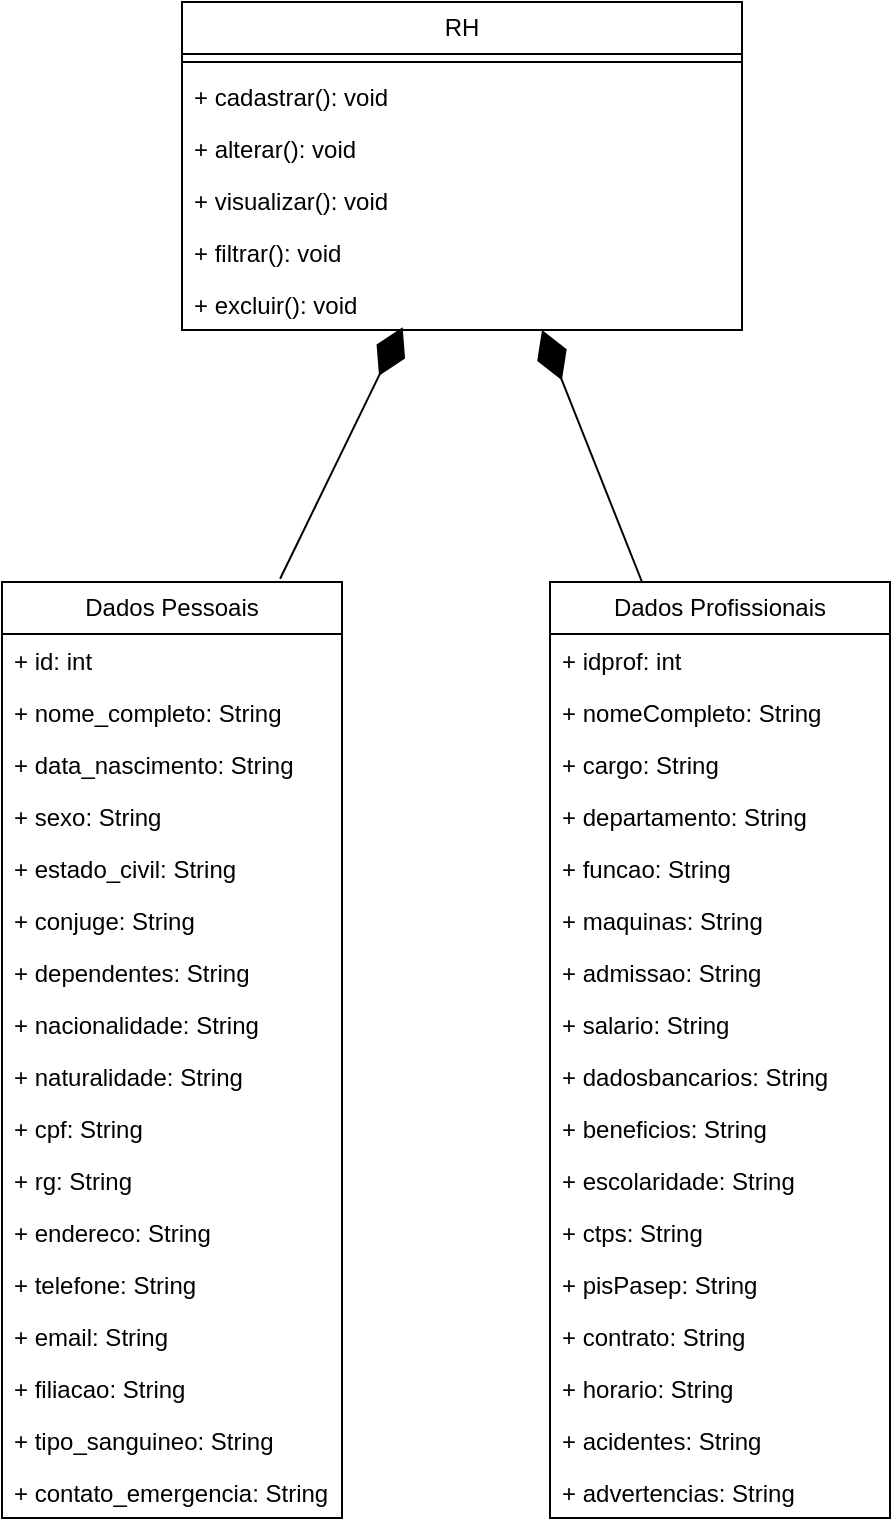 <mxfile version="26.2.14">
  <diagram name="Página-1" id="gpAmnzOWrgP-jRnE_Vyk">
    <mxGraphModel grid="1" page="1" gridSize="10" guides="1" tooltips="1" connect="1" arrows="1" fold="1" pageScale="1" pageWidth="827" pageHeight="1169" math="0" shadow="0">
      <root>
        <mxCell id="0" />
        <mxCell id="1" parent="0" />
        <mxCell id="0EI8jf1DOffIQXZLX4cp-1" value="RH" style="swimlane;fontStyle=0;childLayout=stackLayout;horizontal=1;startSize=26;fillColor=none;horizontalStack=0;resizeParent=1;resizeParentMax=0;resizeLast=0;collapsible=1;marginBottom=0;whiteSpace=wrap;html=1;" vertex="1" parent="1">
          <mxGeometry x="230" y="250" width="280" height="164" as="geometry" />
        </mxCell>
        <mxCell id="0EI8jf1DOffIQXZLX4cp-62" value="" style="line;strokeWidth=1;fillColor=none;align=left;verticalAlign=middle;spacingTop=-1;spacingLeft=3;spacingRight=3;rotatable=0;labelPosition=right;points=[];portConstraint=eastwest;strokeColor=inherit;" vertex="1" parent="0EI8jf1DOffIQXZLX4cp-1">
          <mxGeometry y="26" width="280" height="8" as="geometry" />
        </mxCell>
        <mxCell id="0EI8jf1DOffIQXZLX4cp-2" value="+ cadastrar(): void" style="text;strokeColor=none;fillColor=none;align=left;verticalAlign=top;spacingLeft=4;spacingRight=4;overflow=hidden;rotatable=0;points=[[0,0.5],[1,0.5]];portConstraint=eastwest;whiteSpace=wrap;html=1;" vertex="1" parent="0EI8jf1DOffIQXZLX4cp-1">
          <mxGeometry y="34" width="280" height="26" as="geometry" />
        </mxCell>
        <mxCell id="0EI8jf1DOffIQXZLX4cp-14" value="+ alterar(): void&lt;span style=&quot;white-space: pre;&quot;&gt;&#x9;&lt;/span&gt;&lt;span style=&quot;white-space: pre;&quot;&gt;&#x9;&lt;/span&gt;&lt;div&gt;&lt;br&gt;&lt;/div&gt;" style="text;strokeColor=none;fillColor=none;align=left;verticalAlign=top;spacingLeft=4;spacingRight=4;overflow=hidden;rotatable=0;points=[[0,0.5],[1,0.5]];portConstraint=eastwest;whiteSpace=wrap;html=1;" vertex="1" parent="0EI8jf1DOffIQXZLX4cp-1">
          <mxGeometry y="60" width="280" height="26" as="geometry" />
        </mxCell>
        <mxCell id="0EI8jf1DOffIQXZLX4cp-13" value="+ visualizar(): void&lt;span style=&quot;white-space: pre;&quot;&gt;&#x9;&lt;/span&gt;&lt;span style=&quot;white-space: pre;&quot;&gt;&#x9;&lt;/span&gt;&lt;div&gt;&lt;br&gt;&lt;/div&gt;" style="text;strokeColor=none;fillColor=none;align=left;verticalAlign=top;spacingLeft=4;spacingRight=4;overflow=hidden;rotatable=0;points=[[0,0.5],[1,0.5]];portConstraint=eastwest;whiteSpace=wrap;html=1;" vertex="1" parent="0EI8jf1DOffIQXZLX4cp-1">
          <mxGeometry y="86" width="280" height="26" as="geometry" />
        </mxCell>
        <mxCell id="0EI8jf1DOffIQXZLX4cp-15" value="+ filtrar(): void&lt;span style=&quot;white-space: pre;&quot;&gt;&#x9;&lt;/span&gt;&lt;span style=&quot;white-space: pre;&quot;&gt;&#x9;&lt;/span&gt;&lt;div&gt;&lt;br&gt;&lt;/div&gt;" style="text;strokeColor=none;fillColor=none;align=left;verticalAlign=top;spacingLeft=4;spacingRight=4;overflow=hidden;rotatable=0;points=[[0,0.5],[1,0.5]];portConstraint=eastwest;whiteSpace=wrap;html=1;" vertex="1" parent="0EI8jf1DOffIQXZLX4cp-1">
          <mxGeometry y="112" width="280" height="26" as="geometry" />
        </mxCell>
        <mxCell id="0EI8jf1DOffIQXZLX4cp-63" value="+ excluir(): void&lt;span style=&quot;white-space: pre;&quot;&gt;&#x9;&lt;/span&gt;&lt;span style=&quot;white-space: pre;&quot;&gt;&#x9;&lt;/span&gt;&lt;div&gt;&lt;br&gt;&lt;/div&gt;" style="text;strokeColor=none;fillColor=none;align=left;verticalAlign=top;spacingLeft=4;spacingRight=4;overflow=hidden;rotatable=0;points=[[0,0.5],[1,0.5]];portConstraint=eastwest;whiteSpace=wrap;html=1;" vertex="1" parent="0EI8jf1DOffIQXZLX4cp-1">
          <mxGeometry y="138" width="280" height="26" as="geometry" />
        </mxCell>
        <mxCell id="0EI8jf1DOffIQXZLX4cp-17" value="Dados Pessoais" style="swimlane;fontStyle=0;childLayout=stackLayout;horizontal=1;startSize=26;fillColor=none;horizontalStack=0;resizeParent=1;resizeParentMax=0;resizeLast=0;collapsible=1;marginBottom=0;whiteSpace=wrap;html=1;" vertex="1" parent="1">
          <mxGeometry x="140" y="540" width="170" height="468" as="geometry" />
        </mxCell>
        <mxCell id="0EI8jf1DOffIQXZLX4cp-18" value="+ id: int&lt;div&gt;&lt;span style=&quot;white-space: pre;&quot;&gt;&#x9;&lt;/span&gt;&lt;span style=&quot;white-space: pre;&quot;&gt;&#x9;&lt;/span&gt;&lt;span style=&quot;white-space: pre;&quot;&gt;&#x9;&lt;/span&gt;&lt;span style=&quot;white-space: pre;&quot;&gt;&#x9;&lt;/span&gt;&lt;span style=&quot;white-space: pre;&quot;&gt;&#x9;&lt;/span&gt;&lt;span style=&quot;white-space: pre;&quot;&gt;&#x9;&lt;/span&gt;&lt;br&gt;&lt;/div&gt;" style="text;strokeColor=none;fillColor=none;align=left;verticalAlign=top;spacingLeft=4;spacingRight=4;overflow=hidden;rotatable=0;points=[[0,0.5],[1,0.5]];portConstraint=eastwest;whiteSpace=wrap;html=1;" vertex="1" parent="0EI8jf1DOffIQXZLX4cp-17">
          <mxGeometry y="26" width="170" height="26" as="geometry" />
        </mxCell>
        <mxCell id="0EI8jf1DOffIQXZLX4cp-19" value="+ nome_completo: String" style="text;strokeColor=none;fillColor=none;align=left;verticalAlign=top;spacingLeft=4;spacingRight=4;overflow=hidden;rotatable=0;points=[[0,0.5],[1,0.5]];portConstraint=eastwest;whiteSpace=wrap;html=1;" vertex="1" parent="0EI8jf1DOffIQXZLX4cp-17">
          <mxGeometry y="52" width="170" height="26" as="geometry" />
        </mxCell>
        <mxCell id="0EI8jf1DOffIQXZLX4cp-20" value="+ data_nascimento: String" style="text;strokeColor=none;fillColor=none;align=left;verticalAlign=top;spacingLeft=4;spacingRight=4;overflow=hidden;rotatable=0;points=[[0,0.5],[1,0.5]];portConstraint=eastwest;whiteSpace=wrap;html=1;" vertex="1" parent="0EI8jf1DOffIQXZLX4cp-17">
          <mxGeometry y="78" width="170" height="26" as="geometry" />
        </mxCell>
        <mxCell id="0EI8jf1DOffIQXZLX4cp-25" value="+ sexo: String" style="text;strokeColor=none;fillColor=none;align=left;verticalAlign=top;spacingLeft=4;spacingRight=4;overflow=hidden;rotatable=0;points=[[0,0.5],[1,0.5]];portConstraint=eastwest;whiteSpace=wrap;html=1;" vertex="1" parent="0EI8jf1DOffIQXZLX4cp-17">
          <mxGeometry y="104" width="170" height="26" as="geometry" />
        </mxCell>
        <mxCell id="0EI8jf1DOffIQXZLX4cp-26" value="+ estado_civil: String" style="text;strokeColor=none;fillColor=none;align=left;verticalAlign=top;spacingLeft=4;spacingRight=4;overflow=hidden;rotatable=0;points=[[0,0.5],[1,0.5]];portConstraint=eastwest;whiteSpace=wrap;html=1;" vertex="1" parent="0EI8jf1DOffIQXZLX4cp-17">
          <mxGeometry y="130" width="170" height="26" as="geometry" />
        </mxCell>
        <mxCell id="0EI8jf1DOffIQXZLX4cp-27" value="+ conjuge: String" style="text;strokeColor=none;fillColor=none;align=left;verticalAlign=top;spacingLeft=4;spacingRight=4;overflow=hidden;rotatable=0;points=[[0,0.5],[1,0.5]];portConstraint=eastwest;whiteSpace=wrap;html=1;" vertex="1" parent="0EI8jf1DOffIQXZLX4cp-17">
          <mxGeometry y="156" width="170" height="26" as="geometry" />
        </mxCell>
        <mxCell id="0EI8jf1DOffIQXZLX4cp-28" value="+ dependentes: String" style="text;strokeColor=none;fillColor=none;align=left;verticalAlign=top;spacingLeft=4;spacingRight=4;overflow=hidden;rotatable=0;points=[[0,0.5],[1,0.5]];portConstraint=eastwest;whiteSpace=wrap;html=1;" vertex="1" parent="0EI8jf1DOffIQXZLX4cp-17">
          <mxGeometry y="182" width="170" height="26" as="geometry" />
        </mxCell>
        <mxCell id="0EI8jf1DOffIQXZLX4cp-29" value="+ nacionalidade: String" style="text;strokeColor=none;fillColor=none;align=left;verticalAlign=top;spacingLeft=4;spacingRight=4;overflow=hidden;rotatable=0;points=[[0,0.5],[1,0.5]];portConstraint=eastwest;whiteSpace=wrap;html=1;" vertex="1" parent="0EI8jf1DOffIQXZLX4cp-17">
          <mxGeometry y="208" width="170" height="26" as="geometry" />
        </mxCell>
        <mxCell id="0EI8jf1DOffIQXZLX4cp-30" value="+ naturalidade: String" style="text;strokeColor=none;fillColor=none;align=left;verticalAlign=top;spacingLeft=4;spacingRight=4;overflow=hidden;rotatable=0;points=[[0,0.5],[1,0.5]];portConstraint=eastwest;whiteSpace=wrap;html=1;" vertex="1" parent="0EI8jf1DOffIQXZLX4cp-17">
          <mxGeometry y="234" width="170" height="26" as="geometry" />
        </mxCell>
        <mxCell id="0EI8jf1DOffIQXZLX4cp-31" value="+ cpf: String" style="text;strokeColor=none;fillColor=none;align=left;verticalAlign=top;spacingLeft=4;spacingRight=4;overflow=hidden;rotatable=0;points=[[0,0.5],[1,0.5]];portConstraint=eastwest;whiteSpace=wrap;html=1;" vertex="1" parent="0EI8jf1DOffIQXZLX4cp-17">
          <mxGeometry y="260" width="170" height="26" as="geometry" />
        </mxCell>
        <mxCell id="0EI8jf1DOffIQXZLX4cp-32" value="+ rg: String" style="text;strokeColor=none;fillColor=none;align=left;verticalAlign=top;spacingLeft=4;spacingRight=4;overflow=hidden;rotatable=0;points=[[0,0.5],[1,0.5]];portConstraint=eastwest;whiteSpace=wrap;html=1;" vertex="1" parent="0EI8jf1DOffIQXZLX4cp-17">
          <mxGeometry y="286" width="170" height="26" as="geometry" />
        </mxCell>
        <mxCell id="0EI8jf1DOffIQXZLX4cp-33" value="+ endereco: String" style="text;strokeColor=none;fillColor=none;align=left;verticalAlign=top;spacingLeft=4;spacingRight=4;overflow=hidden;rotatable=0;points=[[0,0.5],[1,0.5]];portConstraint=eastwest;whiteSpace=wrap;html=1;" vertex="1" parent="0EI8jf1DOffIQXZLX4cp-17">
          <mxGeometry y="312" width="170" height="26" as="geometry" />
        </mxCell>
        <mxCell id="0EI8jf1DOffIQXZLX4cp-34" value="+ telefone: String" style="text;strokeColor=none;fillColor=none;align=left;verticalAlign=top;spacingLeft=4;spacingRight=4;overflow=hidden;rotatable=0;points=[[0,0.5],[1,0.5]];portConstraint=eastwest;whiteSpace=wrap;html=1;" vertex="1" parent="0EI8jf1DOffIQXZLX4cp-17">
          <mxGeometry y="338" width="170" height="26" as="geometry" />
        </mxCell>
        <mxCell id="0EI8jf1DOffIQXZLX4cp-35" value="+ email: String" style="text;strokeColor=none;fillColor=none;align=left;verticalAlign=top;spacingLeft=4;spacingRight=4;overflow=hidden;rotatable=0;points=[[0,0.5],[1,0.5]];portConstraint=eastwest;whiteSpace=wrap;html=1;" vertex="1" parent="0EI8jf1DOffIQXZLX4cp-17">
          <mxGeometry y="364" width="170" height="26" as="geometry" />
        </mxCell>
        <mxCell id="0EI8jf1DOffIQXZLX4cp-36" value="+ filiacao: String" style="text;strokeColor=none;fillColor=none;align=left;verticalAlign=top;spacingLeft=4;spacingRight=4;overflow=hidden;rotatable=0;points=[[0,0.5],[1,0.5]];portConstraint=eastwest;whiteSpace=wrap;html=1;" vertex="1" parent="0EI8jf1DOffIQXZLX4cp-17">
          <mxGeometry y="390" width="170" height="26" as="geometry" />
        </mxCell>
        <mxCell id="0EI8jf1DOffIQXZLX4cp-37" value="+ tipo_sanguineo: String" style="text;strokeColor=none;fillColor=none;align=left;verticalAlign=top;spacingLeft=4;spacingRight=4;overflow=hidden;rotatable=0;points=[[0,0.5],[1,0.5]];portConstraint=eastwest;whiteSpace=wrap;html=1;" vertex="1" parent="0EI8jf1DOffIQXZLX4cp-17">
          <mxGeometry y="416" width="170" height="26" as="geometry" />
        </mxCell>
        <mxCell id="0EI8jf1DOffIQXZLX4cp-38" value="+ contato_emergencia: String" style="text;strokeColor=none;fillColor=none;align=left;verticalAlign=top;spacingLeft=4;spacingRight=4;overflow=hidden;rotatable=0;points=[[0,0.5],[1,0.5]];portConstraint=eastwest;whiteSpace=wrap;html=1;" vertex="1" parent="0EI8jf1DOffIQXZLX4cp-17">
          <mxGeometry y="442" width="170" height="26" as="geometry" />
        </mxCell>
        <mxCell id="0EI8jf1DOffIQXZLX4cp-39" value="Dados Profissionais" style="swimlane;fontStyle=0;childLayout=stackLayout;horizontal=1;startSize=26;fillColor=none;horizontalStack=0;resizeParent=1;resizeParentMax=0;resizeLast=0;collapsible=1;marginBottom=0;whiteSpace=wrap;html=1;" vertex="1" parent="1">
          <mxGeometry x="414" y="540" width="170" height="468" as="geometry" />
        </mxCell>
        <mxCell id="0EI8jf1DOffIQXZLX4cp-40" value="+ idprof: int&lt;div&gt;&lt;span style=&quot;white-space: pre;&quot;&gt;&#x9;&lt;/span&gt;&lt;span style=&quot;white-space: pre;&quot;&gt;&#x9;&lt;/span&gt;&lt;span style=&quot;white-space: pre;&quot;&gt;&#x9;&lt;/span&gt;&lt;span style=&quot;white-space: pre;&quot;&gt;&#x9;&lt;/span&gt;&lt;span style=&quot;white-space: pre;&quot;&gt;&#x9;&lt;/span&gt;&lt;span style=&quot;white-space: pre;&quot;&gt;&#x9;&lt;/span&gt;&lt;br&gt;&lt;/div&gt;" style="text;strokeColor=none;fillColor=none;align=left;verticalAlign=top;spacingLeft=4;spacingRight=4;overflow=hidden;rotatable=0;points=[[0,0.5],[1,0.5]];portConstraint=eastwest;whiteSpace=wrap;html=1;" vertex="1" parent="0EI8jf1DOffIQXZLX4cp-39">
          <mxGeometry y="26" width="170" height="26" as="geometry" />
        </mxCell>
        <mxCell id="0EI8jf1DOffIQXZLX4cp-41" value="+ nomeCompleto: String" style="text;strokeColor=none;fillColor=none;align=left;verticalAlign=top;spacingLeft=4;spacingRight=4;overflow=hidden;rotatable=0;points=[[0,0.5],[1,0.5]];portConstraint=eastwest;whiteSpace=wrap;html=1;" vertex="1" parent="0EI8jf1DOffIQXZLX4cp-39">
          <mxGeometry y="52" width="170" height="26" as="geometry" />
        </mxCell>
        <mxCell id="0EI8jf1DOffIQXZLX4cp-42" value="+ cargo: String" style="text;strokeColor=none;fillColor=none;align=left;verticalAlign=top;spacingLeft=4;spacingRight=4;overflow=hidden;rotatable=0;points=[[0,0.5],[1,0.5]];portConstraint=eastwest;whiteSpace=wrap;html=1;" vertex="1" parent="0EI8jf1DOffIQXZLX4cp-39">
          <mxGeometry y="78" width="170" height="26" as="geometry" />
        </mxCell>
        <mxCell id="0EI8jf1DOffIQXZLX4cp-43" value="+ departamento: String" style="text;strokeColor=none;fillColor=none;align=left;verticalAlign=top;spacingLeft=4;spacingRight=4;overflow=hidden;rotatable=0;points=[[0,0.5],[1,0.5]];portConstraint=eastwest;whiteSpace=wrap;html=1;" vertex="1" parent="0EI8jf1DOffIQXZLX4cp-39">
          <mxGeometry y="104" width="170" height="26" as="geometry" />
        </mxCell>
        <mxCell id="0EI8jf1DOffIQXZLX4cp-44" value="+ funcao: String" style="text;strokeColor=none;fillColor=none;align=left;verticalAlign=top;spacingLeft=4;spacingRight=4;overflow=hidden;rotatable=0;points=[[0,0.5],[1,0.5]];portConstraint=eastwest;whiteSpace=wrap;html=1;" vertex="1" parent="0EI8jf1DOffIQXZLX4cp-39">
          <mxGeometry y="130" width="170" height="26" as="geometry" />
        </mxCell>
        <mxCell id="0EI8jf1DOffIQXZLX4cp-45" value="+ maquinas: String" style="text;strokeColor=none;fillColor=none;align=left;verticalAlign=top;spacingLeft=4;spacingRight=4;overflow=hidden;rotatable=0;points=[[0,0.5],[1,0.5]];portConstraint=eastwest;whiteSpace=wrap;html=1;" vertex="1" parent="0EI8jf1DOffIQXZLX4cp-39">
          <mxGeometry y="156" width="170" height="26" as="geometry" />
        </mxCell>
        <mxCell id="0EI8jf1DOffIQXZLX4cp-46" value="+ admissao: String" style="text;strokeColor=none;fillColor=none;align=left;verticalAlign=top;spacingLeft=4;spacingRight=4;overflow=hidden;rotatable=0;points=[[0,0.5],[1,0.5]];portConstraint=eastwest;whiteSpace=wrap;html=1;" vertex="1" parent="0EI8jf1DOffIQXZLX4cp-39">
          <mxGeometry y="182" width="170" height="26" as="geometry" />
        </mxCell>
        <mxCell id="0EI8jf1DOffIQXZLX4cp-47" value="+ salario: String" style="text;strokeColor=none;fillColor=none;align=left;verticalAlign=top;spacingLeft=4;spacingRight=4;overflow=hidden;rotatable=0;points=[[0,0.5],[1,0.5]];portConstraint=eastwest;whiteSpace=wrap;html=1;" vertex="1" parent="0EI8jf1DOffIQXZLX4cp-39">
          <mxGeometry y="208" width="170" height="26" as="geometry" />
        </mxCell>
        <mxCell id="0EI8jf1DOffIQXZLX4cp-48" value="+ dadosbancarios: String" style="text;strokeColor=none;fillColor=none;align=left;verticalAlign=top;spacingLeft=4;spacingRight=4;overflow=hidden;rotatable=0;points=[[0,0.5],[1,0.5]];portConstraint=eastwest;whiteSpace=wrap;html=1;" vertex="1" parent="0EI8jf1DOffIQXZLX4cp-39">
          <mxGeometry y="234" width="170" height="26" as="geometry" />
        </mxCell>
        <mxCell id="0EI8jf1DOffIQXZLX4cp-49" value="+ beneficios: String" style="text;strokeColor=none;fillColor=none;align=left;verticalAlign=top;spacingLeft=4;spacingRight=4;overflow=hidden;rotatable=0;points=[[0,0.5],[1,0.5]];portConstraint=eastwest;whiteSpace=wrap;html=1;" vertex="1" parent="0EI8jf1DOffIQXZLX4cp-39">
          <mxGeometry y="260" width="170" height="26" as="geometry" />
        </mxCell>
        <mxCell id="0EI8jf1DOffIQXZLX4cp-50" value="+ escolaridade: String" style="text;strokeColor=none;fillColor=none;align=left;verticalAlign=top;spacingLeft=4;spacingRight=4;overflow=hidden;rotatable=0;points=[[0,0.5],[1,0.5]];portConstraint=eastwest;whiteSpace=wrap;html=1;" vertex="1" parent="0EI8jf1DOffIQXZLX4cp-39">
          <mxGeometry y="286" width="170" height="26" as="geometry" />
        </mxCell>
        <mxCell id="0EI8jf1DOffIQXZLX4cp-51" value="+ ctps: String" style="text;strokeColor=none;fillColor=none;align=left;verticalAlign=top;spacingLeft=4;spacingRight=4;overflow=hidden;rotatable=0;points=[[0,0.5],[1,0.5]];portConstraint=eastwest;whiteSpace=wrap;html=1;" vertex="1" parent="0EI8jf1DOffIQXZLX4cp-39">
          <mxGeometry y="312" width="170" height="26" as="geometry" />
        </mxCell>
        <mxCell id="0EI8jf1DOffIQXZLX4cp-52" value="+ pisPasep: String" style="text;strokeColor=none;fillColor=none;align=left;verticalAlign=top;spacingLeft=4;spacingRight=4;overflow=hidden;rotatable=0;points=[[0,0.5],[1,0.5]];portConstraint=eastwest;whiteSpace=wrap;html=1;" vertex="1" parent="0EI8jf1DOffIQXZLX4cp-39">
          <mxGeometry y="338" width="170" height="26" as="geometry" />
        </mxCell>
        <mxCell id="0EI8jf1DOffIQXZLX4cp-53" value="+ contrato: String" style="text;strokeColor=none;fillColor=none;align=left;verticalAlign=top;spacingLeft=4;spacingRight=4;overflow=hidden;rotatable=0;points=[[0,0.5],[1,0.5]];portConstraint=eastwest;whiteSpace=wrap;html=1;" vertex="1" parent="0EI8jf1DOffIQXZLX4cp-39">
          <mxGeometry y="364" width="170" height="26" as="geometry" />
        </mxCell>
        <mxCell id="0EI8jf1DOffIQXZLX4cp-54" value="+ horario: String" style="text;strokeColor=none;fillColor=none;align=left;verticalAlign=top;spacingLeft=4;spacingRight=4;overflow=hidden;rotatable=0;points=[[0,0.5],[1,0.5]];portConstraint=eastwest;whiteSpace=wrap;html=1;" vertex="1" parent="0EI8jf1DOffIQXZLX4cp-39">
          <mxGeometry y="390" width="170" height="26" as="geometry" />
        </mxCell>
        <mxCell id="0EI8jf1DOffIQXZLX4cp-55" value="+ acidentes: String" style="text;strokeColor=none;fillColor=none;align=left;verticalAlign=top;spacingLeft=4;spacingRight=4;overflow=hidden;rotatable=0;points=[[0,0.5],[1,0.5]];portConstraint=eastwest;whiteSpace=wrap;html=1;" vertex="1" parent="0EI8jf1DOffIQXZLX4cp-39">
          <mxGeometry y="416" width="170" height="26" as="geometry" />
        </mxCell>
        <mxCell id="0EI8jf1DOffIQXZLX4cp-56" value="+ advertencias: String" style="text;strokeColor=none;fillColor=none;align=left;verticalAlign=top;spacingLeft=4;spacingRight=4;overflow=hidden;rotatable=0;points=[[0,0.5],[1,0.5]];portConstraint=eastwest;whiteSpace=wrap;html=1;" vertex="1" parent="0EI8jf1DOffIQXZLX4cp-39">
          <mxGeometry y="442" width="170" height="26" as="geometry" />
        </mxCell>
        <mxCell id="0EI8jf1DOffIQXZLX4cp-60" value="" style="endArrow=diamondThin;endFill=1;endSize=24;html=1;rounded=0;exitX=0.818;exitY=0.002;exitDx=0;exitDy=0;exitPerimeter=0;entryX=0.394;entryY=0.946;entryDx=0;entryDy=0;entryPerimeter=0;" edge="1" parent="1" target="0EI8jf1DOffIQXZLX4cp-63">
          <mxGeometry width="160" relative="1" as="geometry">
            <mxPoint x="279.06" y="538.366" as="sourcePoint" />
            <mxPoint x="320" y="420" as="targetPoint" />
          </mxGeometry>
        </mxCell>
        <mxCell id="0EI8jf1DOffIQXZLX4cp-61" value="" style="endArrow=diamondThin;endFill=1;endSize=24;html=1;rounded=0;entryX=0.574;entryY=0.829;entryDx=0;entryDy=0;entryPerimeter=0;" edge="1" parent="1">
          <mxGeometry width="160" relative="1" as="geometry">
            <mxPoint x="460" y="540" as="sourcePoint" />
            <mxPoint x="410" y="414.004" as="targetPoint" />
          </mxGeometry>
        </mxCell>
      </root>
    </mxGraphModel>
  </diagram>
</mxfile>
